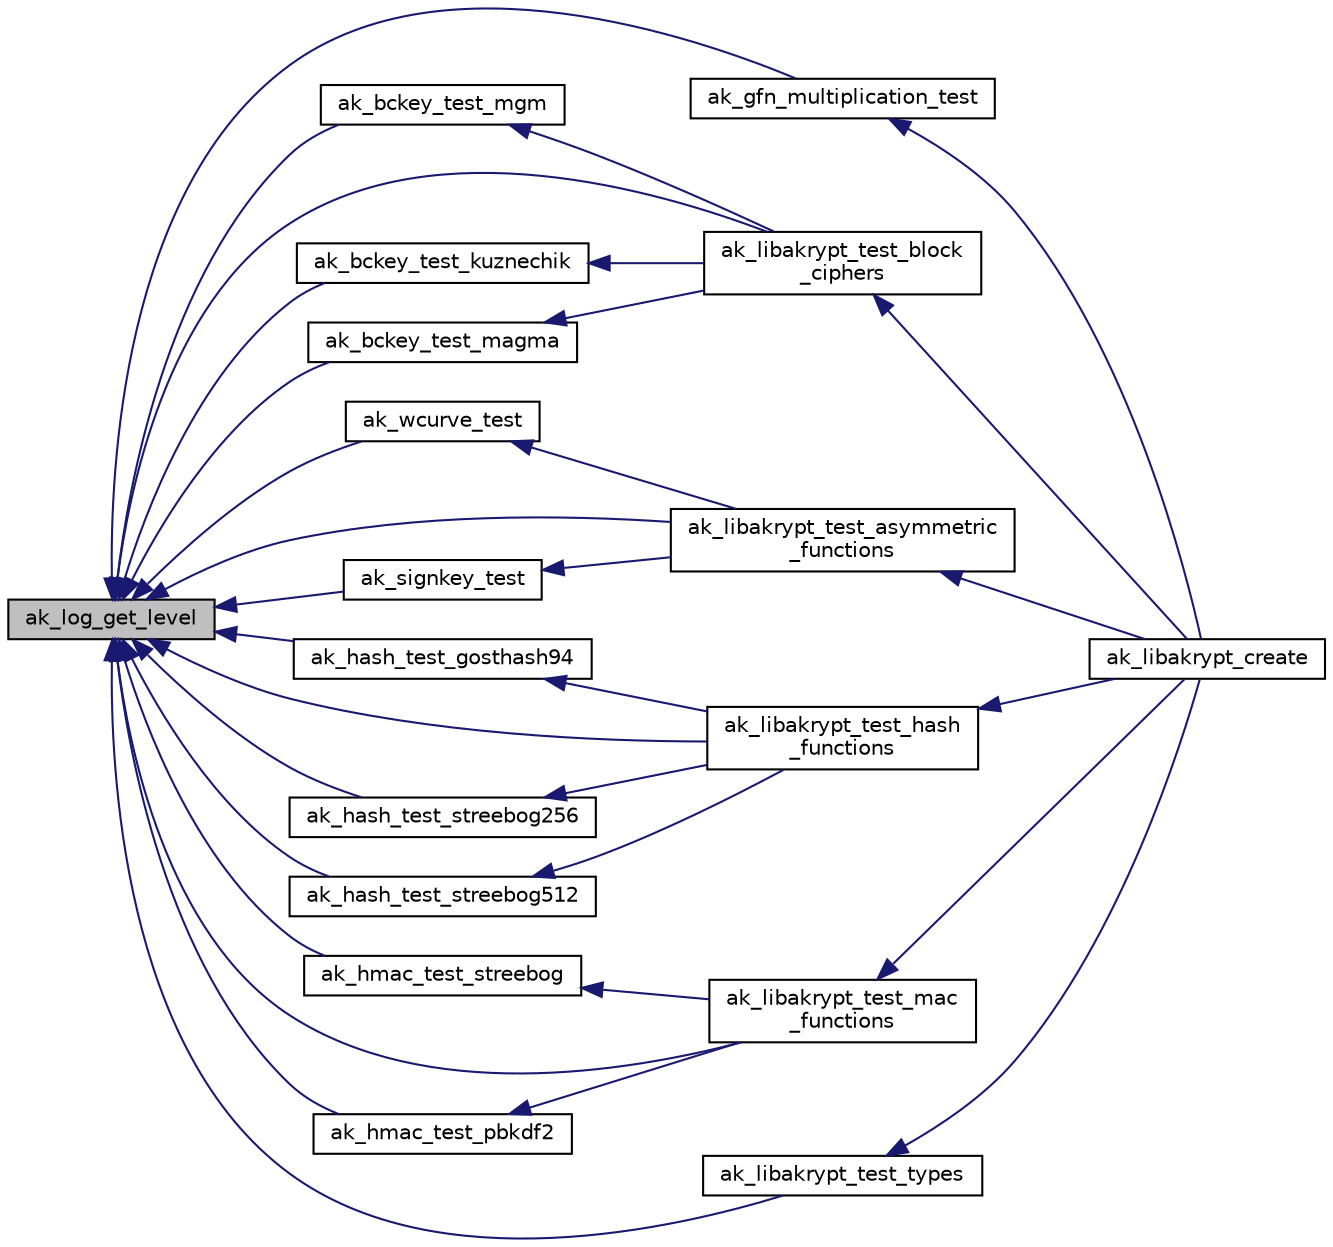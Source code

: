 digraph "ak_log_get_level"
{
  edge [fontname="Helvetica",fontsize="10",labelfontname="Helvetica",labelfontsize="10"];
  node [fontname="Helvetica",fontsize="10",shape=record];
  rankdir="LR";
  Node1 [label="ak_log_get_level",height=0.2,width=0.4,color="black", fillcolor="grey75", style="filled", fontcolor="black"];
  Node1 -> Node2 [dir="back",color="midnightblue",fontsize="10",style="solid",fontname="Helvetica"];
  Node2 [label="ak_gfn_multiplication_test",height=0.2,width=0.4,color="black", fillcolor="white", style="filled",URL="$ak__aead_8h.html#a2bceac70866a8c9f6f52f9f7ce039259",tooltip="Тестирование арифметических операций в конечных полях характеристики 2. "];
  Node2 -> Node3 [dir="back",color="midnightblue",fontsize="10",style="solid",fontname="Helvetica"];
  Node3 [label="ak_libakrypt_create",height=0.2,width=0.4,color="black", fillcolor="white", style="filled",URL="$libakrypt_8h.html#a3f840f1a40839f867ba729aa1c5d67b8",tooltip="Функция инициализации и тестирования криптографических механизмов библиотеки. "];
  Node1 -> Node4 [dir="back",color="midnightblue",fontsize="10",style="solid",fontname="Helvetica"];
  Node4 [label="ak_bckey_test_mgm",height=0.2,width=0.4,color="black", fillcolor="white", style="filled",URL="$ak__aead_8h.html#a6447348dcbe26bf5823c1493d761816f",tooltip="Тестирование корректной работы режима блочного шифрования с одновременной выработкой имитовставки..."];
  Node4 -> Node5 [dir="back",color="midnightblue",fontsize="10",style="solid",fontname="Helvetica"];
  Node5 [label="ak_libakrypt_test_block\l_ciphers",height=0.2,width=0.4,color="black", fillcolor="white", style="filled",URL="$ak__libakrypt_8c.html#abf5c8b06ef1f02d3311cebe8625fa68d",tooltip="Функция проверяет корректность реализации блочных шифрова и режимов их использования. "];
  Node5 -> Node3 [dir="back",color="midnightblue",fontsize="10",style="solid",fontname="Helvetica"];
  Node1 -> Node6 [dir="back",color="midnightblue",fontsize="10",style="solid",fontname="Helvetica"];
  Node6 [label="ak_wcurve_test",height=0.2,width=0.4,color="black", fillcolor="white", style="filled",URL="$ak__curves_8h.html#a7367a068f49b25629f4d7ec1f342659a",tooltip="Функция тестирует все определяемые библиотекой параметры эллиптических кривых, заданных в короткой фо..."];
  Node6 -> Node7 [dir="back",color="midnightblue",fontsize="10",style="solid",fontname="Helvetica"];
  Node7 [label="ak_libakrypt_test_asymmetric\l_functions",height=0.2,width=0.4,color="black", fillcolor="white", style="filled",URL="$ak__libakrypt_8c.html#a9a4c991b0095021bdc6078c97e7be8ba",tooltip="Функция проверяет корректность реализации асимметричных криптографических алгоритмов ..."];
  Node7 -> Node3 [dir="back",color="midnightblue",fontsize="10",style="solid",fontname="Helvetica"];
  Node1 -> Node8 [dir="back",color="midnightblue",fontsize="10",style="solid",fontname="Helvetica"];
  Node8 [label="ak_hash_test_gosthash94",height=0.2,width=0.4,color="black", fillcolor="white", style="filled",URL="$ak__hash_8h.html#a2d8b94bc0ca5535c982d9f999b41ff05",tooltip="Проверка корректной работы функции хеширования ГОСТ Р 34.11-94. "];
  Node8 -> Node9 [dir="back",color="midnightblue",fontsize="10",style="solid",fontname="Helvetica"];
  Node9 [label="ak_libakrypt_test_hash\l_functions",height=0.2,width=0.4,color="black", fillcolor="white", style="filled",URL="$ak__libakrypt_8c.html#ab12e34c59af186f76114be6aa91a3a54",tooltip="Функция проверяет корректность реализации алгоритмов хеширования "];
  Node9 -> Node3 [dir="back",color="midnightblue",fontsize="10",style="solid",fontname="Helvetica"];
  Node1 -> Node10 [dir="back",color="midnightblue",fontsize="10",style="solid",fontname="Helvetica"];
  Node10 [label="ak_hmac_test_streebog",height=0.2,width=0.4,color="black", fillcolor="white", style="filled",URL="$ak__mac_8h.html#ab268cd15fc2eba52baa09ea5ce34fc83",tooltip="Тестирование алгоритмов выработки имитовставки hmac с отечественными функциями хеширования. "];
  Node10 -> Node11 [dir="back",color="midnightblue",fontsize="10",style="solid",fontname="Helvetica"];
  Node11 [label="ak_libakrypt_test_mac\l_functions",height=0.2,width=0.4,color="black", fillcolor="white", style="filled",URL="$ak__libakrypt_8c.html#a84835e08912ca25d9ab280099ef0e00c",tooltip="Функция проверяет корректность реализации алгоритмов выработки имитовставки "];
  Node11 -> Node3 [dir="back",color="midnightblue",fontsize="10",style="solid",fontname="Helvetica"];
  Node1 -> Node12 [dir="back",color="midnightblue",fontsize="10",style="solid",fontname="Helvetica"];
  Node12 [label="ak_hmac_test_pbkdf2",height=0.2,width=0.4,color="black", fillcolor="white", style="filled",URL="$ak__mac_8h.html#afd16a5884331c3223c9f9cb0b61c8a4f",tooltip="Тестирование алгоритма PBKDF2, регламентируемого Р 50.1.113-2016. "];
  Node12 -> Node11 [dir="back",color="midnightblue",fontsize="10",style="solid",fontname="Helvetica"];
  Node1 -> Node13 [dir="back",color="midnightblue",fontsize="10",style="solid",fontname="Helvetica"];
  Node13 [label="ak_bckey_test_kuznechik",height=0.2,width=0.4,color="black", fillcolor="white", style="filled",URL="$ak__kuznechik_8c.html#a9df2b7d49f780e2276dcd2636f8a2378",tooltip="Тестирование корректной работы алгоритма блочного шифрования Кузнечик. "];
  Node13 -> Node5 [dir="back",color="midnightblue",fontsize="10",style="solid",fontname="Helvetica"];
  Node1 -> Node14 [dir="back",color="midnightblue",fontsize="10",style="solid",fontname="Helvetica"];
  Node14 [label="ak_libakrypt_test_types",height=0.2,width=0.4,color="black", fillcolor="white", style="filled",URL="$ak__libakrypt_8c.html#a35b20ba0413448736a05837ea51dd0d7",tooltip="Функция проверяет корректность определения базовых типов данных "];
  Node14 -> Node3 [dir="back",color="midnightblue",fontsize="10",style="solid",fontname="Helvetica"];
  Node1 -> Node9 [dir="back",color="midnightblue",fontsize="10",style="solid",fontname="Helvetica"];
  Node1 -> Node11 [dir="back",color="midnightblue",fontsize="10",style="solid",fontname="Helvetica"];
  Node1 -> Node7 [dir="back",color="midnightblue",fontsize="10",style="solid",fontname="Helvetica"];
  Node1 -> Node5 [dir="back",color="midnightblue",fontsize="10",style="solid",fontname="Helvetica"];
  Node1 -> Node15 [dir="back",color="midnightblue",fontsize="10",style="solid",fontname="Helvetica"];
  Node15 [label="ak_bckey_test_magma",height=0.2,width=0.4,color="black", fillcolor="white", style="filled",URL="$ak__magma_8c.html#a3383cdf45668361958960d79d30cc644",tooltip="Тестирование корректной работы алгоритма блочного шифрования Магма. "];
  Node15 -> Node5 [dir="back",color="midnightblue",fontsize="10",style="solid",fontname="Helvetica"];
  Node1 -> Node16 [dir="back",color="midnightblue",fontsize="10",style="solid",fontname="Helvetica"];
  Node16 [label="ak_signkey_test",height=0.2,width=0.4,color="black", fillcolor="white", style="filled",URL="$ak__sign_8h.html#aa2df8858fc6d7214483e3c4a9e497c22",tooltip="Выполнение тестовых примеров для алгоритмов выработки и проверки электронной подписи ..."];
  Node16 -> Node7 [dir="back",color="midnightblue",fontsize="10",style="solid",fontname="Helvetica"];
  Node1 -> Node17 [dir="back",color="midnightblue",fontsize="10",style="solid",fontname="Helvetica"];
  Node17 [label="ak_hash_test_streebog256",height=0.2,width=0.4,color="black", fillcolor="white", style="filled",URL="$ak__streebog_8c.html#ad983bee196e058428a1c10f88e7c3cc5",tooltip="Проверка корректной работы функции хеширования Стрибог-256. "];
  Node17 -> Node9 [dir="back",color="midnightblue",fontsize="10",style="solid",fontname="Helvetica"];
  Node1 -> Node18 [dir="back",color="midnightblue",fontsize="10",style="solid",fontname="Helvetica"];
  Node18 [label="ak_hash_test_streebog512",height=0.2,width=0.4,color="black", fillcolor="white", style="filled",URL="$ak__streebog_8c.html#ad5038d4e5eb380bb8b73b6b13eae6784",tooltip="Проверка корректной работы функции хеширования Стрибог-512. "];
  Node18 -> Node9 [dir="back",color="midnightblue",fontsize="10",style="solid",fontname="Helvetica"];
}
